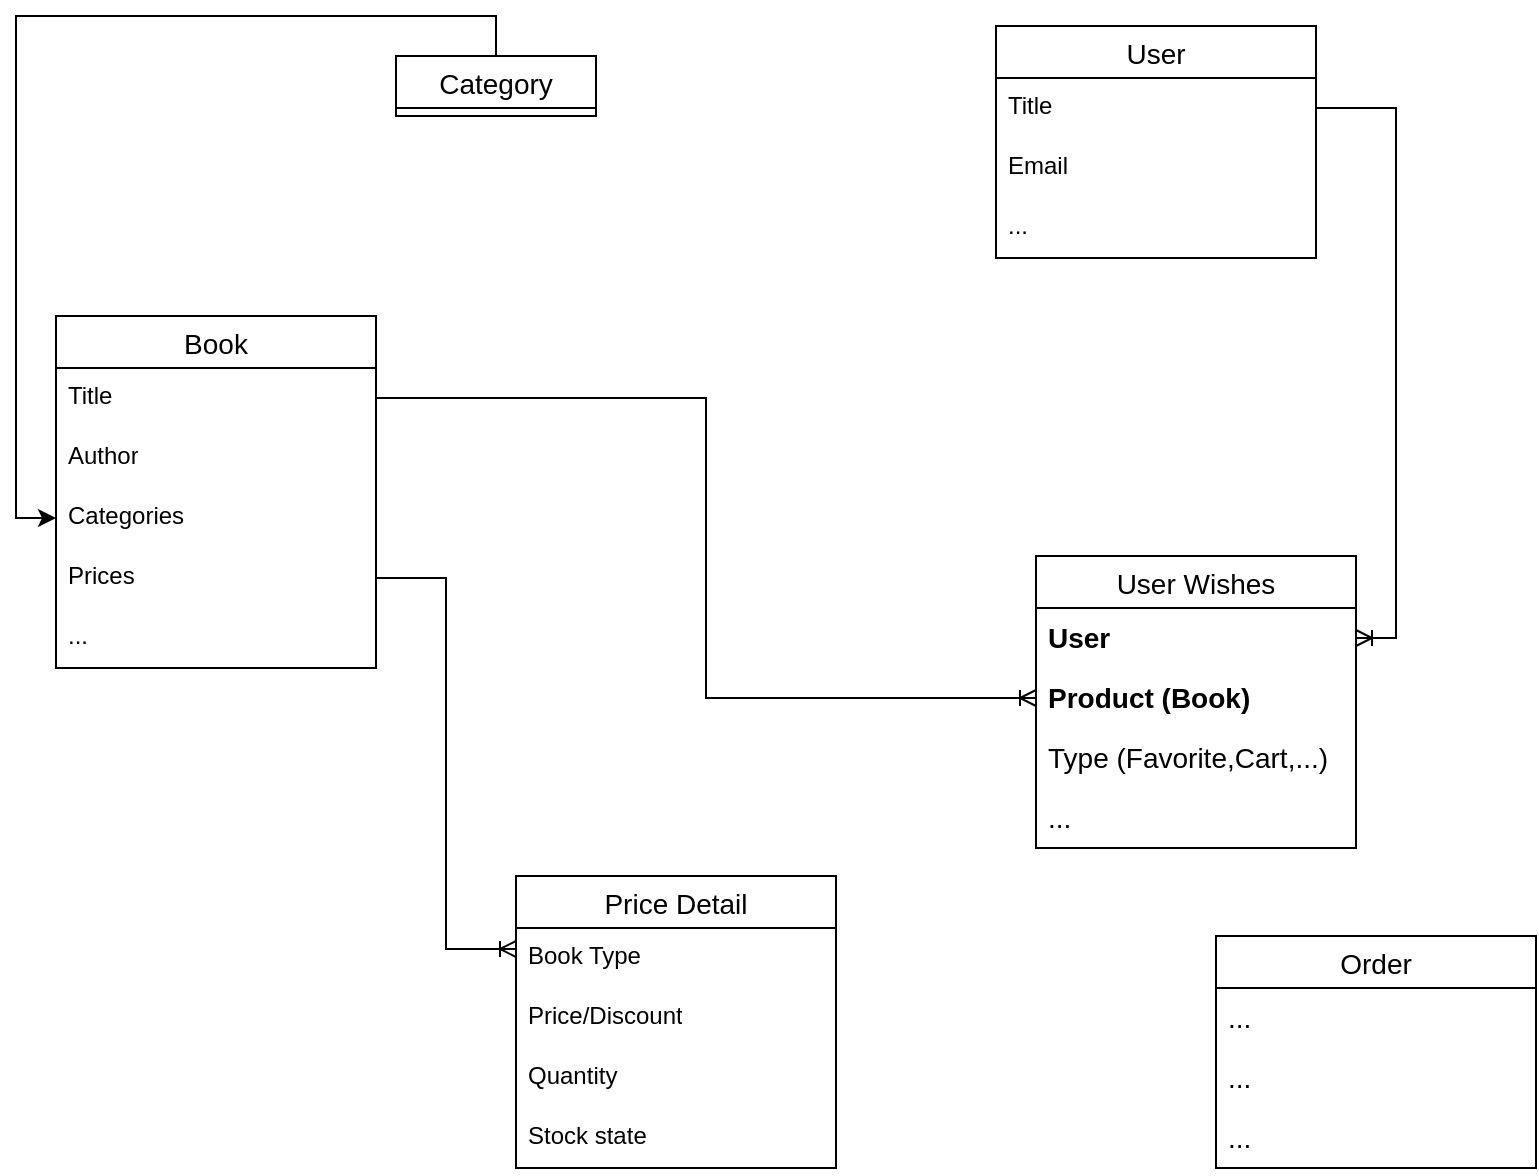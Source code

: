 <mxfile version="21.1.9" type="github">
  <diagram name="Scratch" id="efa7a0a1-bf9b-a30e-e6df-94a7791c09e9">
    <mxGraphModel dx="924" dy="620" grid="1" gridSize="10" guides="1" tooltips="1" connect="1" arrows="1" fold="1" page="1" pageScale="1" pageWidth="826" pageHeight="1169" background="none" math="0" shadow="0">
      <root>
        <mxCell id="0" />
        <mxCell id="1" parent="0" />
        <mxCell id="0e_Q2mHdo9LunTDskuFg-116" value="Book" style="swimlane;fontStyle=0;childLayout=stackLayout;horizontal=1;startSize=26;horizontalStack=0;resizeParent=1;resizeParentMax=0;resizeLast=0;collapsible=1;marginBottom=0;align=center;fontSize=14;" vertex="1" parent="1">
          <mxGeometry x="30" y="170" width="160" height="176" as="geometry">
            <mxRectangle x="430" y="90" width="60" height="30" as="alternateBounds" />
          </mxGeometry>
        </mxCell>
        <mxCell id="0e_Q2mHdo9LunTDskuFg-117" value="Title" style="text;strokeColor=none;fillColor=none;spacingLeft=4;spacingRight=4;overflow=hidden;rotatable=0;points=[[0,0.5],[1,0.5]];portConstraint=eastwest;fontSize=12;whiteSpace=wrap;html=1;" vertex="1" parent="0e_Q2mHdo9LunTDskuFg-116">
          <mxGeometry y="26" width="160" height="30" as="geometry" />
        </mxCell>
        <mxCell id="0e_Q2mHdo9LunTDskuFg-118" value="Author" style="text;strokeColor=none;fillColor=none;spacingLeft=4;spacingRight=4;overflow=hidden;rotatable=0;points=[[0,0.5],[1,0.5]];portConstraint=eastwest;fontSize=12;whiteSpace=wrap;html=1;" vertex="1" parent="0e_Q2mHdo9LunTDskuFg-116">
          <mxGeometry y="56" width="160" height="30" as="geometry" />
        </mxCell>
        <mxCell id="0e_Q2mHdo9LunTDskuFg-119" value="Categories" style="text;strokeColor=none;fillColor=none;spacingLeft=4;spacingRight=4;overflow=hidden;rotatable=0;points=[[0,0.5],[1,0.5]];portConstraint=eastwest;fontSize=12;whiteSpace=wrap;html=1;" vertex="1" parent="0e_Q2mHdo9LunTDskuFg-116">
          <mxGeometry y="86" width="160" height="30" as="geometry" />
        </mxCell>
        <mxCell id="0e_Q2mHdo9LunTDskuFg-120" value="Prices" style="text;strokeColor=none;fillColor=none;spacingLeft=4;spacingRight=4;overflow=hidden;rotatable=0;points=[[0,0.5],[1,0.5]];portConstraint=eastwest;fontSize=12;whiteSpace=wrap;html=1;" vertex="1" parent="0e_Q2mHdo9LunTDskuFg-116">
          <mxGeometry y="116" width="160" height="30" as="geometry" />
        </mxCell>
        <mxCell id="0e_Q2mHdo9LunTDskuFg-144" value="..." style="text;strokeColor=none;fillColor=none;spacingLeft=4;spacingRight=4;overflow=hidden;rotatable=0;points=[[0,0.5],[1,0.5]];portConstraint=eastwest;fontSize=12;whiteSpace=wrap;html=1;" vertex="1" parent="0e_Q2mHdo9LunTDskuFg-116">
          <mxGeometry y="146" width="160" height="30" as="geometry" />
        </mxCell>
        <mxCell id="0e_Q2mHdo9LunTDskuFg-127" style="edgeStyle=orthogonalEdgeStyle;rounded=0;orthogonalLoop=1;jettySize=auto;html=1;exitX=0.5;exitY=0;exitDx=0;exitDy=0;entryX=0;entryY=0.5;entryDx=0;entryDy=0;" edge="1" parent="1" source="0e_Q2mHdo9LunTDskuFg-121" target="0e_Q2mHdo9LunTDskuFg-119">
          <mxGeometry relative="1" as="geometry" />
        </mxCell>
        <mxCell id="0e_Q2mHdo9LunTDskuFg-121" value="Category" style="swimlane;fontStyle=0;childLayout=stackLayout;horizontal=1;startSize=26;horizontalStack=0;resizeParent=1;resizeParentMax=0;resizeLast=0;collapsible=1;marginBottom=0;align=center;fontSize=14;" vertex="1" collapsed="1" parent="1">
          <mxGeometry x="200" y="40" width="100" height="30" as="geometry">
            <mxRectangle x="200" y="40" width="160" height="86" as="alternateBounds" />
          </mxGeometry>
        </mxCell>
        <mxCell id="0e_Q2mHdo9LunTDskuFg-122" value="Title" style="text;strokeColor=none;fillColor=none;spacingLeft=4;spacingRight=4;overflow=hidden;rotatable=0;points=[[0,0.5],[1,0.5]];portConstraint=eastwest;fontSize=12;whiteSpace=wrap;html=1;" vertex="1" parent="0e_Q2mHdo9LunTDskuFg-121">
          <mxGeometry y="26" width="160" height="30" as="geometry" />
        </mxCell>
        <mxCell id="0e_Q2mHdo9LunTDskuFg-126" style="edgeStyle=orthogonalEdgeStyle;rounded=0;orthogonalLoop=1;jettySize=auto;html=1;exitX=0;exitY=0.5;exitDx=0;exitDy=0;entryX=0;entryY=0.25;entryDx=0;entryDy=0;" edge="1" parent="0e_Q2mHdo9LunTDskuFg-121" source="0e_Q2mHdo9LunTDskuFg-123" target="0e_Q2mHdo9LunTDskuFg-121">
          <mxGeometry relative="1" as="geometry">
            <Array as="points">
              <mxPoint x="-60" y="71" />
              <mxPoint x="-60" y="22" />
            </Array>
          </mxGeometry>
        </mxCell>
        <mxCell id="0e_Q2mHdo9LunTDskuFg-123" value="Parent" style="text;strokeColor=none;fillColor=none;spacingLeft=4;spacingRight=4;overflow=hidden;rotatable=0;points=[[0,0.5],[1,0.5]];portConstraint=eastwest;fontSize=12;whiteSpace=wrap;html=1;" vertex="1" parent="0e_Q2mHdo9LunTDskuFg-121">
          <mxGeometry y="56" width="160" height="30" as="geometry" />
        </mxCell>
        <mxCell id="0e_Q2mHdo9LunTDskuFg-133" value="Price Detail" style="swimlane;fontStyle=0;childLayout=stackLayout;horizontal=1;startSize=26;horizontalStack=0;resizeParent=1;resizeParentMax=0;resizeLast=0;collapsible=1;marginBottom=0;align=center;fontSize=14;" vertex="1" parent="1">
          <mxGeometry x="260" y="450" width="160" height="146" as="geometry">
            <mxRectangle x="310" y="160" width="110" height="30" as="alternateBounds" />
          </mxGeometry>
        </mxCell>
        <mxCell id="0e_Q2mHdo9LunTDskuFg-134" value="Book Type" style="text;strokeColor=none;fillColor=none;spacingLeft=4;spacingRight=4;overflow=hidden;rotatable=0;points=[[0,0.5],[1,0.5]];portConstraint=eastwest;fontSize=12;whiteSpace=wrap;html=1;" vertex="1" parent="0e_Q2mHdo9LunTDskuFg-133">
          <mxGeometry y="26" width="160" height="30" as="geometry" />
        </mxCell>
        <mxCell id="0e_Q2mHdo9LunTDskuFg-135" value="Price/Discount" style="text;strokeColor=none;fillColor=none;spacingLeft=4;spacingRight=4;overflow=hidden;rotatable=0;points=[[0,0.5],[1,0.5]];portConstraint=eastwest;fontSize=12;whiteSpace=wrap;html=1;" vertex="1" parent="0e_Q2mHdo9LunTDskuFg-133">
          <mxGeometry y="56" width="160" height="30" as="geometry" />
        </mxCell>
        <mxCell id="0e_Q2mHdo9LunTDskuFg-138" value="Quantity" style="text;strokeColor=none;fillColor=none;spacingLeft=4;spacingRight=4;overflow=hidden;rotatable=0;points=[[0,0.5],[1,0.5]];portConstraint=eastwest;fontSize=12;whiteSpace=wrap;html=1;" vertex="1" parent="0e_Q2mHdo9LunTDskuFg-133">
          <mxGeometry y="86" width="160" height="30" as="geometry" />
        </mxCell>
        <mxCell id="0e_Q2mHdo9LunTDskuFg-157" value="Stock state" style="text;strokeColor=none;fillColor=none;spacingLeft=4;spacingRight=4;overflow=hidden;rotatable=0;points=[[0,0.5],[1,0.5]];portConstraint=eastwest;fontSize=12;whiteSpace=wrap;html=1;" vertex="1" parent="0e_Q2mHdo9LunTDskuFg-133">
          <mxGeometry y="116" width="160" height="30" as="geometry" />
        </mxCell>
        <mxCell id="0e_Q2mHdo9LunTDskuFg-137" style="edgeStyle=orthogonalEdgeStyle;rounded=0;orthogonalLoop=1;jettySize=auto;html=1;exitX=1;exitY=0.5;exitDx=0;exitDy=0;entryX=0;entryY=0.25;entryDx=0;entryDy=0;endArrow=ERoneToMany;endFill=0;" edge="1" parent="1" source="0e_Q2mHdo9LunTDskuFg-120" target="0e_Q2mHdo9LunTDskuFg-133">
          <mxGeometry relative="1" as="geometry">
            <mxPoint x="250" y="301" as="targetPoint" />
          </mxGeometry>
        </mxCell>
        <mxCell id="0e_Q2mHdo9LunTDskuFg-140" value="User" style="swimlane;fontStyle=0;childLayout=stackLayout;horizontal=1;startSize=26;horizontalStack=0;resizeParent=1;resizeParentMax=0;resizeLast=0;collapsible=1;marginBottom=0;align=center;fontSize=14;" vertex="1" parent="1">
          <mxGeometry x="500" y="25" width="160" height="116" as="geometry" />
        </mxCell>
        <mxCell id="0e_Q2mHdo9LunTDskuFg-141" value="Title" style="text;strokeColor=none;fillColor=none;spacingLeft=4;spacingRight=4;overflow=hidden;rotatable=0;points=[[0,0.5],[1,0.5]];portConstraint=eastwest;fontSize=12;whiteSpace=wrap;html=1;" vertex="1" parent="0e_Q2mHdo9LunTDskuFg-140">
          <mxGeometry y="26" width="160" height="30" as="geometry" />
        </mxCell>
        <mxCell id="0e_Q2mHdo9LunTDskuFg-142" value="Email" style="text;strokeColor=none;fillColor=none;spacingLeft=4;spacingRight=4;overflow=hidden;rotatable=0;points=[[0,0.5],[1,0.5]];portConstraint=eastwest;fontSize=12;whiteSpace=wrap;html=1;" vertex="1" parent="0e_Q2mHdo9LunTDskuFg-140">
          <mxGeometry y="56" width="160" height="30" as="geometry" />
        </mxCell>
        <mxCell id="0e_Q2mHdo9LunTDskuFg-143" value="..." style="text;strokeColor=none;fillColor=none;spacingLeft=4;spacingRight=4;overflow=hidden;rotatable=0;points=[[0,0.5],[1,0.5]];portConstraint=eastwest;fontSize=12;whiteSpace=wrap;html=1;" vertex="1" parent="0e_Q2mHdo9LunTDskuFg-140">
          <mxGeometry y="86" width="160" height="30" as="geometry" />
        </mxCell>
        <mxCell id="0e_Q2mHdo9LunTDskuFg-145" value="Order" style="swimlane;fontStyle=0;childLayout=stackLayout;horizontal=1;startSize=26;horizontalStack=0;resizeParent=1;resizeParentMax=0;resizeLast=0;collapsible=1;marginBottom=0;align=center;fontSize=14;strokeColor=default;fontFamily=Helvetica;fontColor=default;fillColor=default;" vertex="1" parent="1">
          <mxGeometry x="610" y="480" width="160" height="116" as="geometry" />
        </mxCell>
        <mxCell id="0e_Q2mHdo9LunTDskuFg-146" value="..." style="text;strokeColor=none;fillColor=none;spacingLeft=4;spacingRight=4;overflow=hidden;rotatable=0;points=[[0,0.5],[1,0.5]];portConstraint=eastwest;fontSize=14;whiteSpace=wrap;html=1;fontFamily=Helvetica;fontColor=default;" vertex="1" parent="0e_Q2mHdo9LunTDskuFg-145">
          <mxGeometry y="26" width="160" height="30" as="geometry" />
        </mxCell>
        <mxCell id="0e_Q2mHdo9LunTDskuFg-147" value="..." style="text;strokeColor=none;fillColor=none;spacingLeft=4;spacingRight=4;overflow=hidden;rotatable=0;points=[[0,0.5],[1,0.5]];portConstraint=eastwest;fontSize=14;whiteSpace=wrap;html=1;fontFamily=Helvetica;fontColor=default;" vertex="1" parent="0e_Q2mHdo9LunTDskuFg-145">
          <mxGeometry y="56" width="160" height="30" as="geometry" />
        </mxCell>
        <mxCell id="0e_Q2mHdo9LunTDskuFg-148" value="..." style="text;strokeColor=none;fillColor=none;spacingLeft=4;spacingRight=4;overflow=hidden;rotatable=0;points=[[0,0.5],[1,0.5]];portConstraint=eastwest;fontSize=14;whiteSpace=wrap;html=1;fontFamily=Helvetica;fontColor=default;" vertex="1" parent="0e_Q2mHdo9LunTDskuFg-145">
          <mxGeometry y="86" width="160" height="30" as="geometry" />
        </mxCell>
        <mxCell id="0e_Q2mHdo9LunTDskuFg-149" value="User Wishes" style="swimlane;fontStyle=0;childLayout=stackLayout;horizontal=1;startSize=26;horizontalStack=0;resizeParent=1;resizeParentMax=0;resizeLast=0;collapsible=1;marginBottom=0;align=center;fontSize=14;strokeColor=default;fontFamily=Helvetica;fontColor=default;fillColor=default;" vertex="1" parent="1">
          <mxGeometry x="520" y="290" width="160" height="146" as="geometry" />
        </mxCell>
        <mxCell id="0e_Q2mHdo9LunTDskuFg-153" value="User" style="text;strokeColor=none;fillColor=none;spacingLeft=4;spacingRight=4;overflow=hidden;rotatable=0;points=[[0,0.5],[1,0.5]];portConstraint=eastwest;fontSize=14;whiteSpace=wrap;html=1;fontFamily=Helvetica;fontColor=default;fontStyle=1" vertex="1" parent="0e_Q2mHdo9LunTDskuFg-149">
          <mxGeometry y="26" width="160" height="30" as="geometry" />
        </mxCell>
        <mxCell id="0e_Q2mHdo9LunTDskuFg-150" value="Product (Book)" style="text;strokeColor=none;fillColor=none;spacingLeft=4;spacingRight=4;overflow=hidden;rotatable=0;points=[[0,0.5],[1,0.5]];portConstraint=eastwest;fontSize=14;whiteSpace=wrap;html=1;fontFamily=Helvetica;fontColor=default;fontStyle=1" vertex="1" parent="0e_Q2mHdo9LunTDskuFg-149">
          <mxGeometry y="56" width="160" height="30" as="geometry" />
        </mxCell>
        <mxCell id="0e_Q2mHdo9LunTDskuFg-151" value="Type (Favorite,Cart,...)&amp;nbsp;" style="text;strokeColor=none;fillColor=none;spacingLeft=4;spacingRight=4;overflow=hidden;rotatable=0;points=[[0,0.5],[1,0.5]];portConstraint=eastwest;fontSize=14;whiteSpace=wrap;html=1;fontFamily=Helvetica;fontColor=default;" vertex="1" parent="0e_Q2mHdo9LunTDskuFg-149">
          <mxGeometry y="86" width="160" height="30" as="geometry" />
        </mxCell>
        <mxCell id="0e_Q2mHdo9LunTDskuFg-152" value="..." style="text;strokeColor=none;fillColor=none;spacingLeft=4;spacingRight=4;overflow=hidden;rotatable=0;points=[[0,0.5],[1,0.5]];portConstraint=eastwest;fontSize=14;whiteSpace=wrap;html=1;fontFamily=Helvetica;fontColor=default;" vertex="1" parent="0e_Q2mHdo9LunTDskuFg-149">
          <mxGeometry y="116" width="160" height="30" as="geometry" />
        </mxCell>
        <mxCell id="0e_Q2mHdo9LunTDskuFg-154" style="edgeStyle=orthogonalEdgeStyle;rounded=0;orthogonalLoop=1;jettySize=auto;html=1;exitX=1;exitY=0.5;exitDx=0;exitDy=0;entryX=1;entryY=0.5;entryDx=0;entryDy=0;fontFamily=Helvetica;fontSize=14;fontColor=default;startSize=26;endArrow=ERoneToMany;endFill=0;" edge="1" parent="1" source="0e_Q2mHdo9LunTDskuFg-141" target="0e_Q2mHdo9LunTDskuFg-153">
          <mxGeometry relative="1" as="geometry" />
        </mxCell>
        <mxCell id="0e_Q2mHdo9LunTDskuFg-155" style="edgeStyle=orthogonalEdgeStyle;rounded=0;orthogonalLoop=1;jettySize=auto;html=1;exitX=1;exitY=0.5;exitDx=0;exitDy=0;entryX=0;entryY=0.5;entryDx=0;entryDy=0;fontFamily=Helvetica;fontSize=14;fontColor=default;startSize=26;endArrow=ERoneToMany;endFill=0;" edge="1" parent="1" source="0e_Q2mHdo9LunTDskuFg-117" target="0e_Q2mHdo9LunTDskuFg-150">
          <mxGeometry relative="1" as="geometry" />
        </mxCell>
      </root>
    </mxGraphModel>
  </diagram>
</mxfile>
